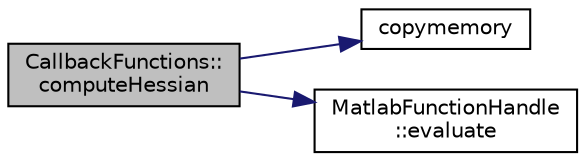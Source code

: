 digraph "CallbackFunctions::computeHessian"
{
  edge [fontname="Helvetica",fontsize="10",labelfontname="Helvetica",labelfontsize="10"];
  node [fontname="Helvetica",fontsize="10",shape=record];
  rankdir="LR";
  Node17 [label="CallbackFunctions::\lcomputeHessian",height=0.2,width=0.4,color="black", fillcolor="grey75", style="filled", fontcolor="black"];
  Node17 -> Node18 [color="midnightblue",fontsize="10",style="solid",fontname="Helvetica"];
  Node18 [label="copymemory",height=0.2,width=0.4,color="black", fillcolor="white", style="filled",URL="$df/d90/iterate_8hpp.html#a252ef85b5dca2c35b3e71e87b25ed1fa"];
  Node17 -> Node19 [color="midnightblue",fontsize="10",style="solid",fontname="Helvetica"];
  Node19 [label="MatlabFunctionHandle\l::evaluate",height=0.2,width=0.4,color="black", fillcolor="white", style="filled",URL="$d0/df3/class_matlab_function_handle.html#aef4230024fd954ebca81829a951955f1"];
}
